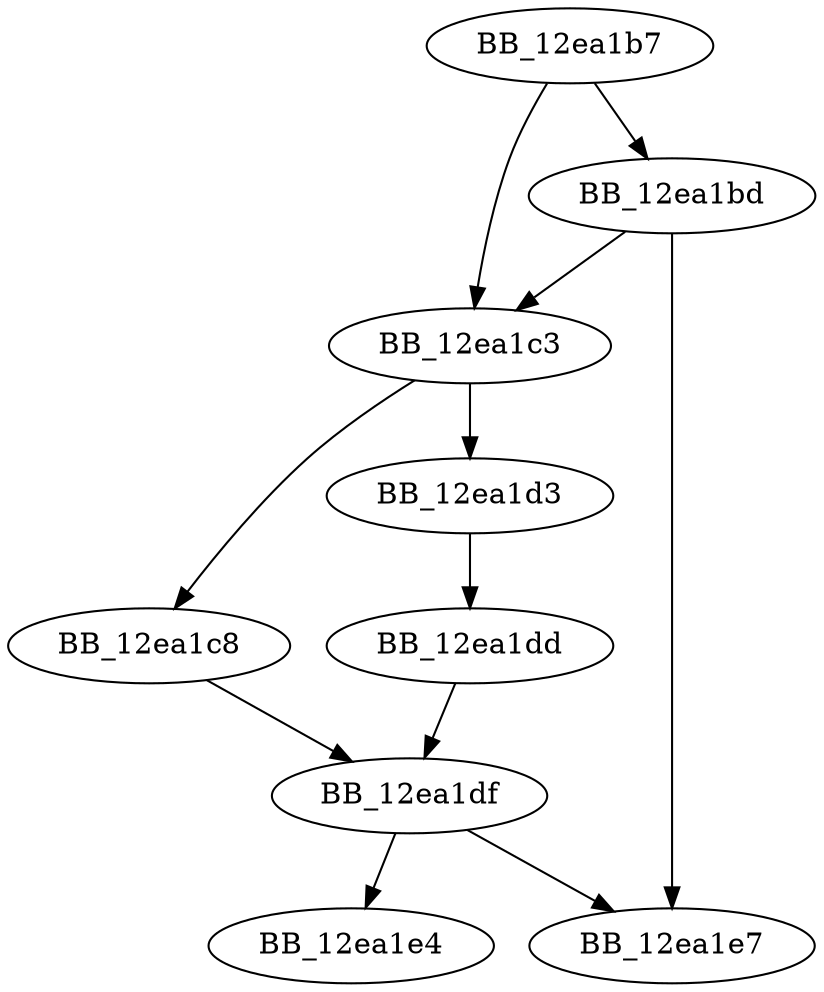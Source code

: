 DiGraph _write_char_0{
BB_12ea1b7->BB_12ea1bd
BB_12ea1b7->BB_12ea1c3
BB_12ea1bd->BB_12ea1c3
BB_12ea1bd->BB_12ea1e7
BB_12ea1c3->BB_12ea1c8
BB_12ea1c3->BB_12ea1d3
BB_12ea1c8->BB_12ea1df
BB_12ea1d3->BB_12ea1dd
BB_12ea1dd->BB_12ea1df
BB_12ea1df->BB_12ea1e4
BB_12ea1df->BB_12ea1e7
}
